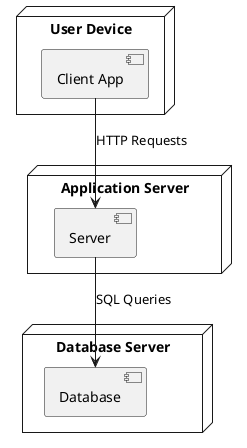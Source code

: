 @startuml
node "User Device" {
    [Client App]
}

node "Application Server" {
    [Server]
}

node "Database Server" {
    [Database]
}

[Client App] --> [Server] : HTTP Requests
[Server] --> [Database] : SQL Queries
@enduml
